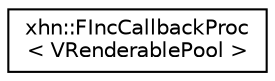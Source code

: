 digraph "Graphical Class Hierarchy"
{
  edge [fontname="Helvetica",fontsize="10",labelfontname="Helvetica",labelfontsize="10"];
  node [fontname="Helvetica",fontsize="10",shape=record];
  rankdir="LR";
  Node1 [label="xhn::FIncCallbackProc\l\< VRenderablePool \>",height=0.2,width=0.4,color="black", fillcolor="white", style="filled",URL="$structxhn_1_1_f_inc_callback_proc.html"];
}
